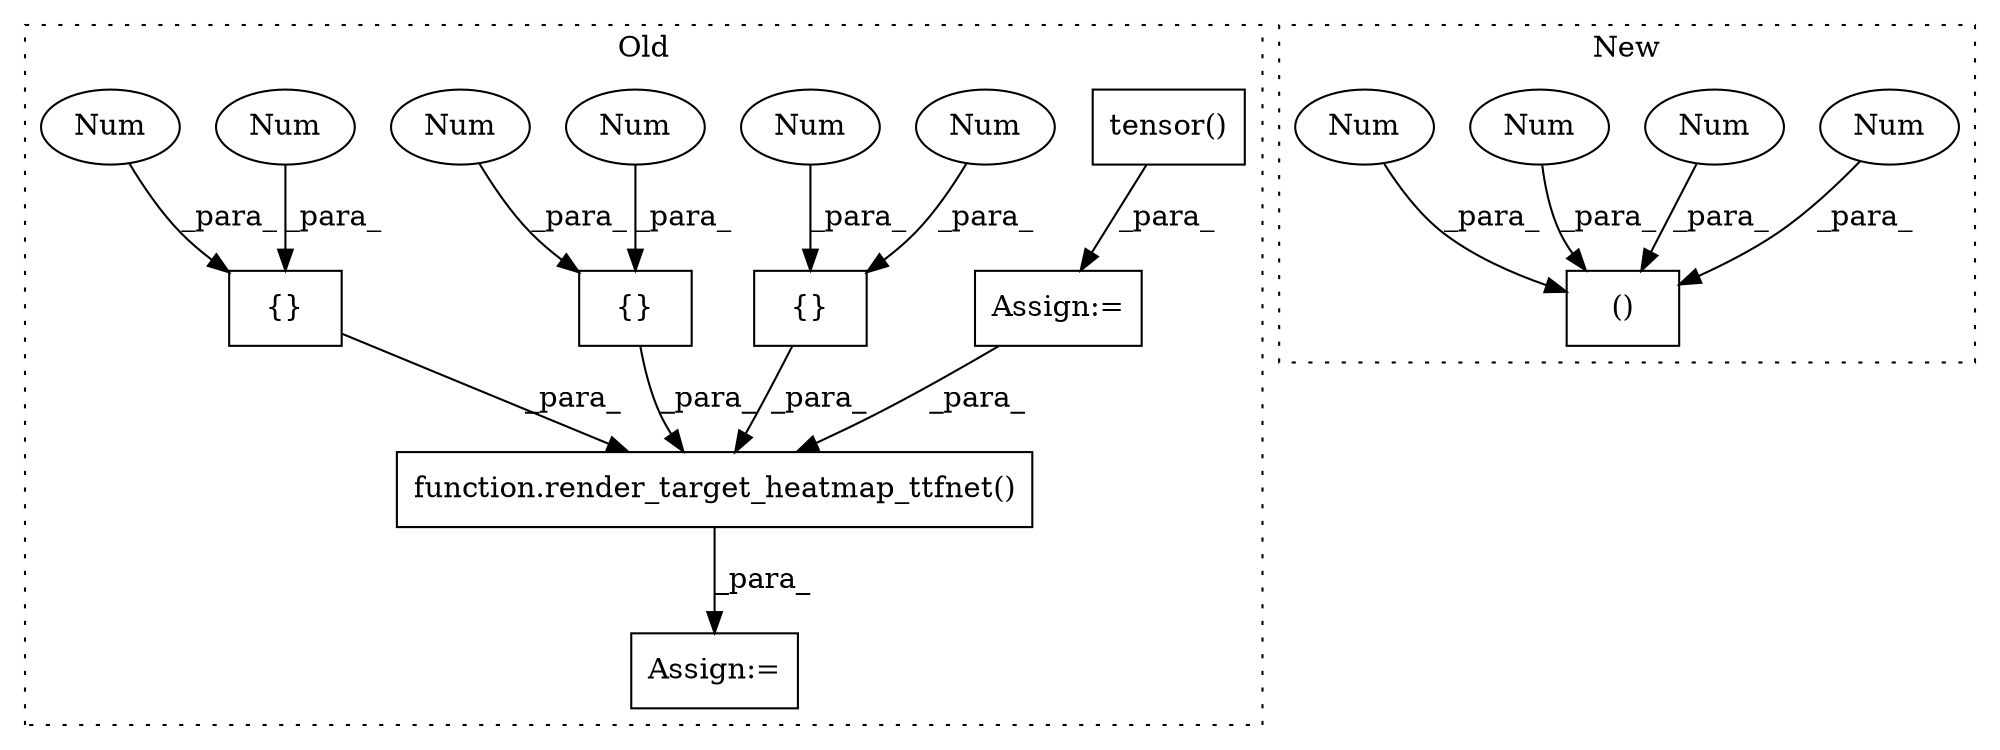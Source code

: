 digraph G {
subgraph cluster0 {
1 [label="function.render_target_heatmap_ttfnet()" a="75" s="483,561" l="29,1" shape="box"];
3 [label="tensor()" a="75" s="405,425" l="13,1" shape="box"];
4 [label="{}" a="59" s="377,383" l="1,0" shape="box"];
5 [label="Num" a="76" s="381" l="2" shape="ellipse"];
6 [label="{}" a="59" s="368,374" l="1,0" shape="box"];
7 [label="Num" a="76" s="369" l="2" shape="ellipse"];
8 [label="{}" a="59" s="359,365" l="1,0" shape="box"];
10 [label="Num" a="76" s="378" l="2" shape="ellipse"];
11 [label="Num" a="76" s="360" l="2" shape="ellipse"];
13 [label="Num" a="76" s="363" l="2" shape="ellipse"];
14 [label="Num" a="76" s="372" l="2" shape="ellipse"];
17 [label="Assign:=" a="68" s="402" l="3" shape="box"];
18 [label="Assign:=" a="68" s="480" l="3" shape="box"];
label = "Old";
style="dotted";
}
subgraph cluster1 {
2 [label="()" a="54" s="355" l="10" shape="box"];
9 [label="Num" a="76" s="356" l="1" shape="ellipse"];
12 [label="Num" a="76" s="354" l="1" shape="ellipse"];
15 [label="Num" a="76" s="358" l="3" shape="ellipse"];
16 [label="Num" a="76" s="362" l="3" shape="ellipse"];
label = "New";
style="dotted";
}
1 -> 18 [label="_para_"];
3 -> 17 [label="_para_"];
4 -> 1 [label="_para_"];
5 -> 4 [label="_para_"];
6 -> 1 [label="_para_"];
7 -> 6 [label="_para_"];
8 -> 1 [label="_para_"];
9 -> 2 [label="_para_"];
10 -> 4 [label="_para_"];
11 -> 8 [label="_para_"];
12 -> 2 [label="_para_"];
13 -> 8 [label="_para_"];
14 -> 6 [label="_para_"];
15 -> 2 [label="_para_"];
16 -> 2 [label="_para_"];
17 -> 1 [label="_para_"];
}